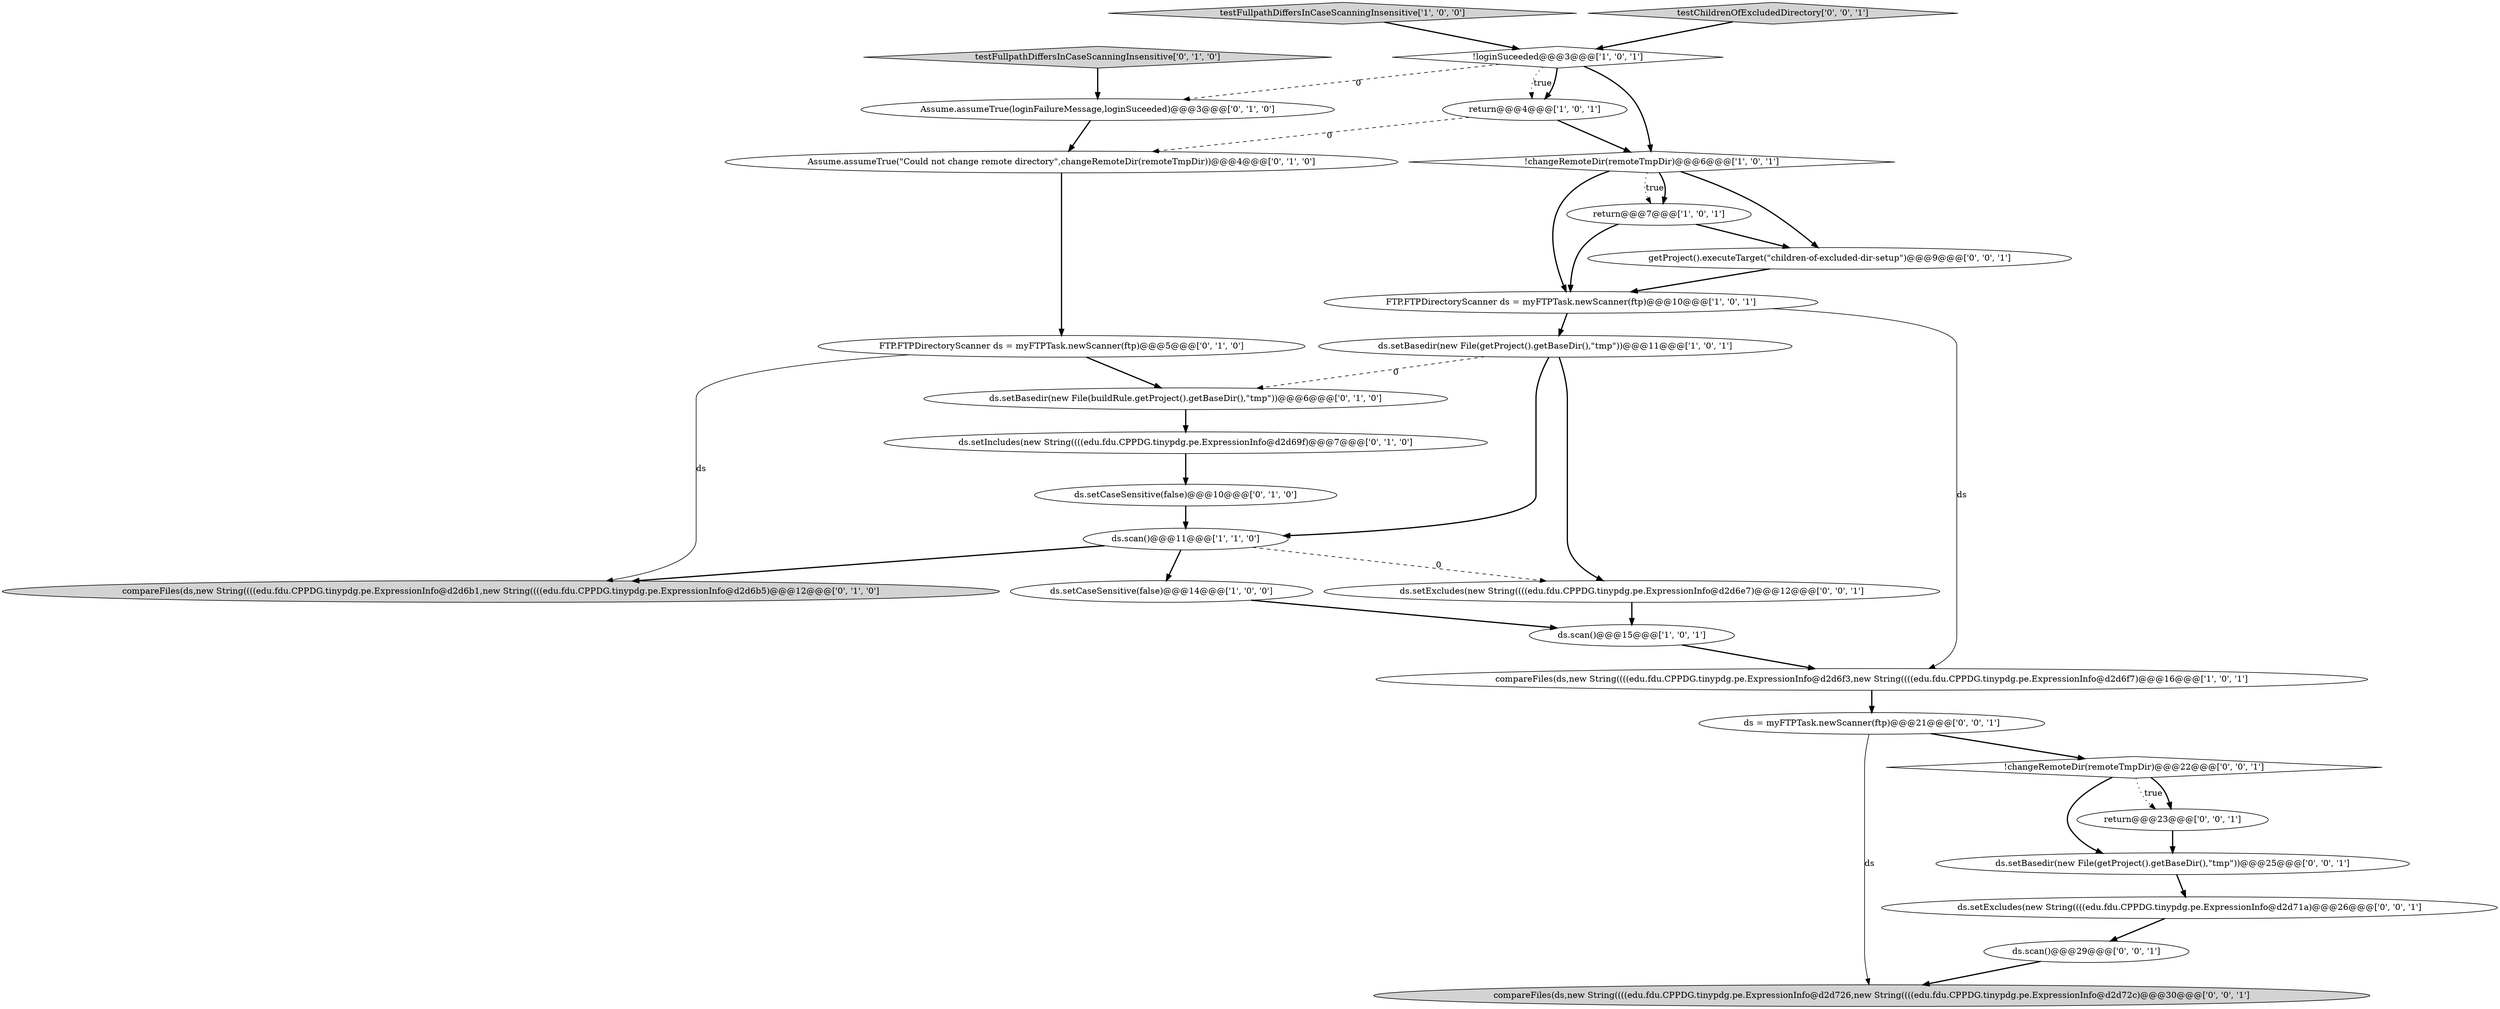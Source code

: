 digraph {
10 [style = filled, label = "testFullpathDiffersInCaseScanningInsensitive['1', '0', '0']", fillcolor = lightgray, shape = diamond image = "AAA0AAABBB1BBB"];
22 [style = filled, label = "ds.setExcludes(new String((((edu.fdu.CPPDG.tinypdg.pe.ExpressionInfo@d2d6e7)@@@12@@@['0', '0', '1']", fillcolor = white, shape = ellipse image = "AAA0AAABBB3BBB"];
20 [style = filled, label = "ds = myFTPTask.newScanner(ftp)@@@21@@@['0', '0', '1']", fillcolor = white, shape = ellipse image = "AAA0AAABBB3BBB"];
18 [style = filled, label = "FTP.FTPDirectoryScanner ds = myFTPTask.newScanner(ftp)@@@5@@@['0', '1', '0']", fillcolor = white, shape = ellipse image = "AAA0AAABBB2BBB"];
24 [style = filled, label = "!changeRemoteDir(remoteTmpDir)@@@22@@@['0', '0', '1']", fillcolor = white, shape = diamond image = "AAA0AAABBB3BBB"];
17 [style = filled, label = "ds.setCaseSensitive(false)@@@10@@@['0', '1', '0']", fillcolor = white, shape = ellipse image = "AAA0AAABBB2BBB"];
7 [style = filled, label = "ds.scan()@@@15@@@['1', '0', '1']", fillcolor = white, shape = ellipse image = "AAA0AAABBB1BBB"];
28 [style = filled, label = "compareFiles(ds,new String((((edu.fdu.CPPDG.tinypdg.pe.ExpressionInfo@d2d726,new String((((edu.fdu.CPPDG.tinypdg.pe.ExpressionInfo@d2d72c)@@@30@@@['0', '0', '1']", fillcolor = lightgray, shape = ellipse image = "AAA0AAABBB3BBB"];
0 [style = filled, label = "return@@@7@@@['1', '0', '1']", fillcolor = white, shape = ellipse image = "AAA0AAABBB1BBB"];
25 [style = filled, label = "ds.scan()@@@29@@@['0', '0', '1']", fillcolor = white, shape = ellipse image = "AAA0AAABBB3BBB"];
9 [style = filled, label = "!loginSuceeded@@@3@@@['1', '0', '1']", fillcolor = white, shape = diamond image = "AAA0AAABBB1BBB"];
1 [style = filled, label = "return@@@4@@@['1', '0', '1']", fillcolor = white, shape = ellipse image = "AAA0AAABBB1BBB"];
19 [style = filled, label = "ds.setExcludes(new String((((edu.fdu.CPPDG.tinypdg.pe.ExpressionInfo@d2d71a)@@@26@@@['0', '0', '1']", fillcolor = white, shape = ellipse image = "AAA0AAABBB3BBB"];
6 [style = filled, label = "compareFiles(ds,new String((((edu.fdu.CPPDG.tinypdg.pe.ExpressionInfo@d2d6f3,new String((((edu.fdu.CPPDG.tinypdg.pe.ExpressionInfo@d2d6f7)@@@16@@@['1', '0', '1']", fillcolor = white, shape = ellipse image = "AAA0AAABBB1BBB"];
15 [style = filled, label = "ds.setBasedir(new File(buildRule.getProject().getBaseDir(),\"tmp\"))@@@6@@@['0', '1', '0']", fillcolor = white, shape = ellipse image = "AAA1AAABBB2BBB"];
8 [style = filled, label = "ds.setBasedir(new File(getProject().getBaseDir(),\"tmp\"))@@@11@@@['1', '0', '1']", fillcolor = white, shape = ellipse image = "AAA0AAABBB1BBB"];
2 [style = filled, label = "FTP.FTPDirectoryScanner ds = myFTPTask.newScanner(ftp)@@@10@@@['1', '0', '1']", fillcolor = white, shape = ellipse image = "AAA0AAABBB1BBB"];
16 [style = filled, label = "ds.setIncludes(new String((((edu.fdu.CPPDG.tinypdg.pe.ExpressionInfo@d2d69f)@@@7@@@['0', '1', '0']", fillcolor = white, shape = ellipse image = "AAA0AAABBB2BBB"];
26 [style = filled, label = "return@@@23@@@['0', '0', '1']", fillcolor = white, shape = ellipse image = "AAA0AAABBB3BBB"];
3 [style = filled, label = "!changeRemoteDir(remoteTmpDir)@@@6@@@['1', '0', '1']", fillcolor = white, shape = diamond image = "AAA0AAABBB1BBB"];
12 [style = filled, label = "testFullpathDiffersInCaseScanningInsensitive['0', '1', '0']", fillcolor = lightgray, shape = diamond image = "AAA0AAABBB2BBB"];
14 [style = filled, label = "Assume.assumeTrue(\"Could not change remote directory\",changeRemoteDir(remoteTmpDir))@@@4@@@['0', '1', '0']", fillcolor = white, shape = ellipse image = "AAA1AAABBB2BBB"];
13 [style = filled, label = "compareFiles(ds,new String((((edu.fdu.CPPDG.tinypdg.pe.ExpressionInfo@d2d6b1,new String((((edu.fdu.CPPDG.tinypdg.pe.ExpressionInfo@d2d6b5)@@@12@@@['0', '1', '0']", fillcolor = lightgray, shape = ellipse image = "AAA0AAABBB2BBB"];
27 [style = filled, label = "ds.setBasedir(new File(getProject().getBaseDir(),\"tmp\"))@@@25@@@['0', '0', '1']", fillcolor = white, shape = ellipse image = "AAA0AAABBB3BBB"];
23 [style = filled, label = "getProject().executeTarget(\"children-of-excluded-dir-setup\")@@@9@@@['0', '0', '1']", fillcolor = white, shape = ellipse image = "AAA0AAABBB3BBB"];
11 [style = filled, label = "Assume.assumeTrue(loginFailureMessage,loginSuceeded)@@@3@@@['0', '1', '0']", fillcolor = white, shape = ellipse image = "AAA1AAABBB2BBB"];
21 [style = filled, label = "testChildrenOfExcludedDirectory['0', '0', '1']", fillcolor = lightgray, shape = diamond image = "AAA0AAABBB3BBB"];
4 [style = filled, label = "ds.setCaseSensitive(false)@@@14@@@['1', '0', '0']", fillcolor = white, shape = ellipse image = "AAA0AAABBB1BBB"];
5 [style = filled, label = "ds.scan()@@@11@@@['1', '1', '0']", fillcolor = white, shape = ellipse image = "AAA0AAABBB1BBB"];
5->22 [style = dashed, label="0"];
23->2 [style = bold, label=""];
9->11 [style = dashed, label="0"];
4->7 [style = bold, label=""];
8->5 [style = bold, label=""];
14->18 [style = bold, label=""];
24->26 [style = dotted, label="true"];
3->2 [style = bold, label=""];
10->9 [style = bold, label=""];
9->3 [style = bold, label=""];
18->13 [style = solid, label="ds"];
7->6 [style = bold, label=""];
9->1 [style = dotted, label="true"];
1->14 [style = dashed, label="0"];
6->20 [style = bold, label=""];
26->27 [style = bold, label=""];
11->14 [style = bold, label=""];
5->4 [style = bold, label=""];
5->13 [style = bold, label=""];
2->8 [style = bold, label=""];
3->0 [style = dotted, label="true"];
0->23 [style = bold, label=""];
3->23 [style = bold, label=""];
19->25 [style = bold, label=""];
25->28 [style = bold, label=""];
1->3 [style = bold, label=""];
2->6 [style = solid, label="ds"];
3->0 [style = bold, label=""];
22->7 [style = bold, label=""];
8->22 [style = bold, label=""];
8->15 [style = dashed, label="0"];
15->16 [style = bold, label=""];
20->24 [style = bold, label=""];
12->11 [style = bold, label=""];
27->19 [style = bold, label=""];
16->17 [style = bold, label=""];
24->27 [style = bold, label=""];
21->9 [style = bold, label=""];
0->2 [style = bold, label=""];
20->28 [style = solid, label="ds"];
9->1 [style = bold, label=""];
24->26 [style = bold, label=""];
17->5 [style = bold, label=""];
18->15 [style = bold, label=""];
}
